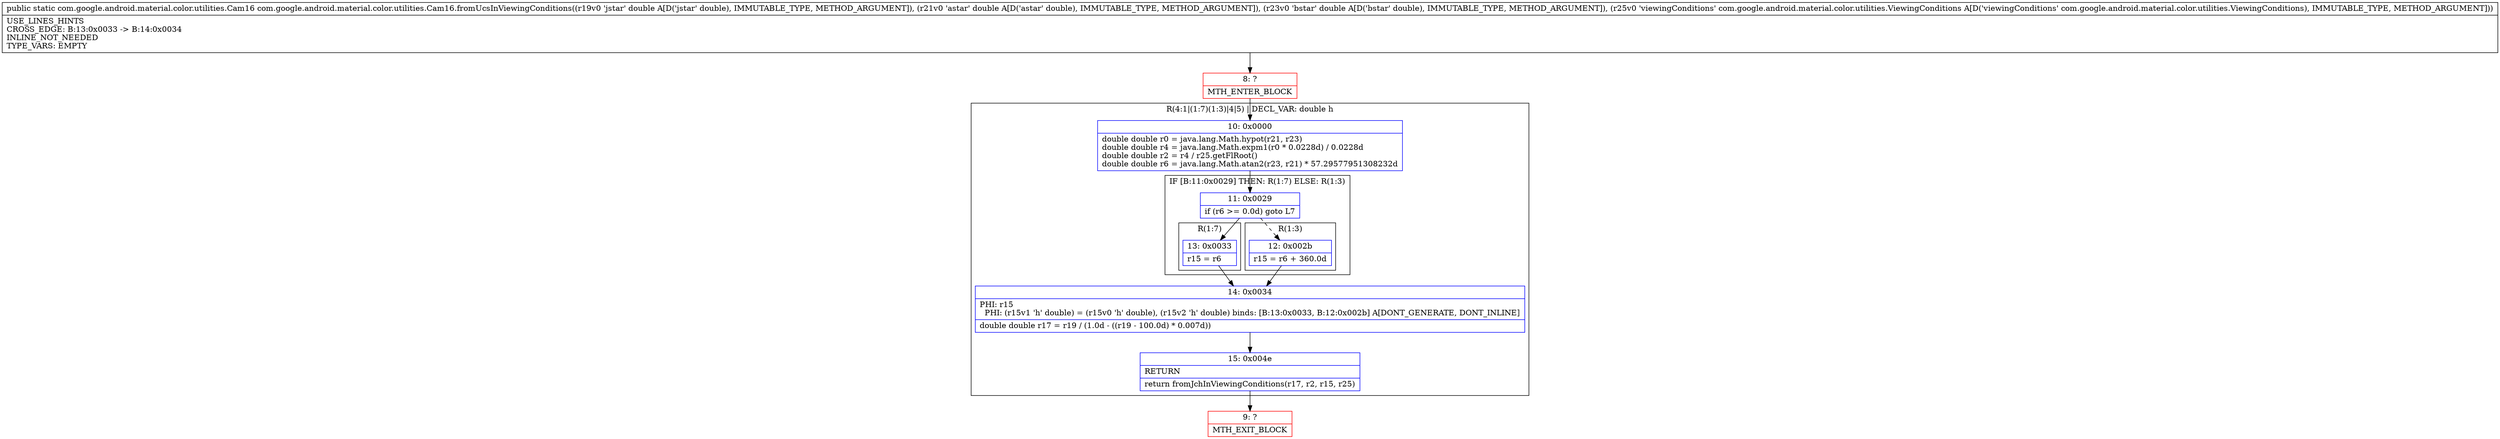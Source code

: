 digraph "CFG forcom.google.android.material.color.utilities.Cam16.fromUcsInViewingConditions(DDDLcom\/google\/android\/material\/color\/utilities\/ViewingConditions;)Lcom\/google\/android\/material\/color\/utilities\/Cam16;" {
subgraph cluster_Region_219329603 {
label = "R(4:1|(1:7)(1:3)|4|5) | DECL_VAR: double h\l";
node [shape=record,color=blue];
Node_10 [shape=record,label="{10\:\ 0x0000|double double r0 = java.lang.Math.hypot(r21, r23)\ldouble double r4 = java.lang.Math.expm1(r0 * 0.0228d) \/ 0.0228d\ldouble double r2 = r4 \/ r25.getFlRoot()\ldouble double r6 = java.lang.Math.atan2(r23, r21) * 57.29577951308232d\l}"];
subgraph cluster_IfRegion_1377779066 {
label = "IF [B:11:0x0029] THEN: R(1:7) ELSE: R(1:3)";
node [shape=record,color=blue];
Node_11 [shape=record,label="{11\:\ 0x0029|if (r6 \>= 0.0d) goto L7\l}"];
subgraph cluster_Region_7261122 {
label = "R(1:7)";
node [shape=record,color=blue];
Node_13 [shape=record,label="{13\:\ 0x0033|r15 = r6\l}"];
}
subgraph cluster_Region_111100297 {
label = "R(1:3)";
node [shape=record,color=blue];
Node_12 [shape=record,label="{12\:\ 0x002b|r15 = r6 + 360.0d\l}"];
}
}
Node_14 [shape=record,label="{14\:\ 0x0034|PHI: r15 \l  PHI: (r15v1 'h' double) = (r15v0 'h' double), (r15v2 'h' double) binds: [B:13:0x0033, B:12:0x002b] A[DONT_GENERATE, DONT_INLINE]\l|double double r17 = r19 \/ (1.0d \- ((r19 \- 100.0d) * 0.007d))\l}"];
Node_15 [shape=record,label="{15\:\ 0x004e|RETURN\l|return fromJchInViewingConditions(r17, r2, r15, r25)\l}"];
}
Node_8 [shape=record,color=red,label="{8\:\ ?|MTH_ENTER_BLOCK\l}"];
Node_9 [shape=record,color=red,label="{9\:\ ?|MTH_EXIT_BLOCK\l}"];
MethodNode[shape=record,label="{public static com.google.android.material.color.utilities.Cam16 com.google.android.material.color.utilities.Cam16.fromUcsInViewingConditions((r19v0 'jstar' double A[D('jstar' double), IMMUTABLE_TYPE, METHOD_ARGUMENT]), (r21v0 'astar' double A[D('astar' double), IMMUTABLE_TYPE, METHOD_ARGUMENT]), (r23v0 'bstar' double A[D('bstar' double), IMMUTABLE_TYPE, METHOD_ARGUMENT]), (r25v0 'viewingConditions' com.google.android.material.color.utilities.ViewingConditions A[D('viewingConditions' com.google.android.material.color.utilities.ViewingConditions), IMMUTABLE_TYPE, METHOD_ARGUMENT]))  | USE_LINES_HINTS\lCROSS_EDGE: B:13:0x0033 \-\> B:14:0x0034\lINLINE_NOT_NEEDED\lTYPE_VARS: EMPTY\l}"];
MethodNode -> Node_8;Node_10 -> Node_11;
Node_11 -> Node_12[style=dashed];
Node_11 -> Node_13;
Node_13 -> Node_14;
Node_12 -> Node_14;
Node_14 -> Node_15;
Node_15 -> Node_9;
Node_8 -> Node_10;
}

